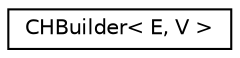 digraph "Graphical Class Hierarchy"
{
  edge [fontname="Helvetica",fontsize="10",labelfontname="Helvetica",labelfontsize="10"];
  node [fontname="Helvetica",fontsize="10",shape=record];
  rankdir="LR";
  Node0 [label="CHBuilder\< E, V \>",height=0.2,width=0.4,color="black", fillcolor="white", style="filled",URL="$d9/ddd/class_c_h_builder.html"];
}
